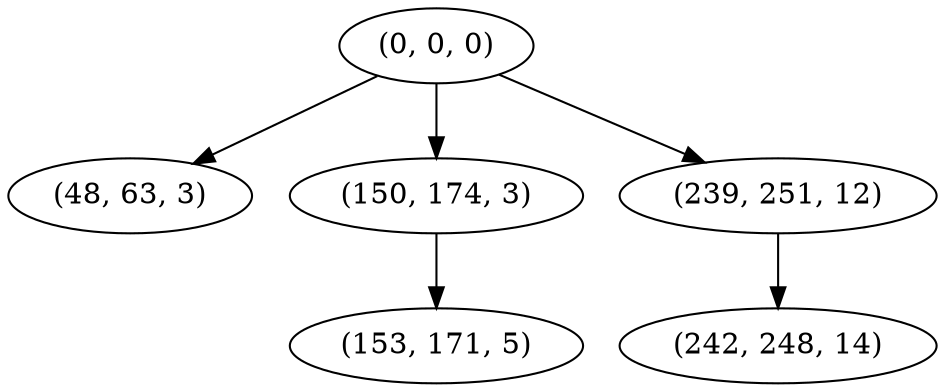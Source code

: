 digraph tree {
    "(0, 0, 0)";
    "(48, 63, 3)";
    "(150, 174, 3)";
    "(153, 171, 5)";
    "(239, 251, 12)";
    "(242, 248, 14)";
    "(0, 0, 0)" -> "(48, 63, 3)";
    "(0, 0, 0)" -> "(150, 174, 3)";
    "(0, 0, 0)" -> "(239, 251, 12)";
    "(150, 174, 3)" -> "(153, 171, 5)";
    "(239, 251, 12)" -> "(242, 248, 14)";
}
